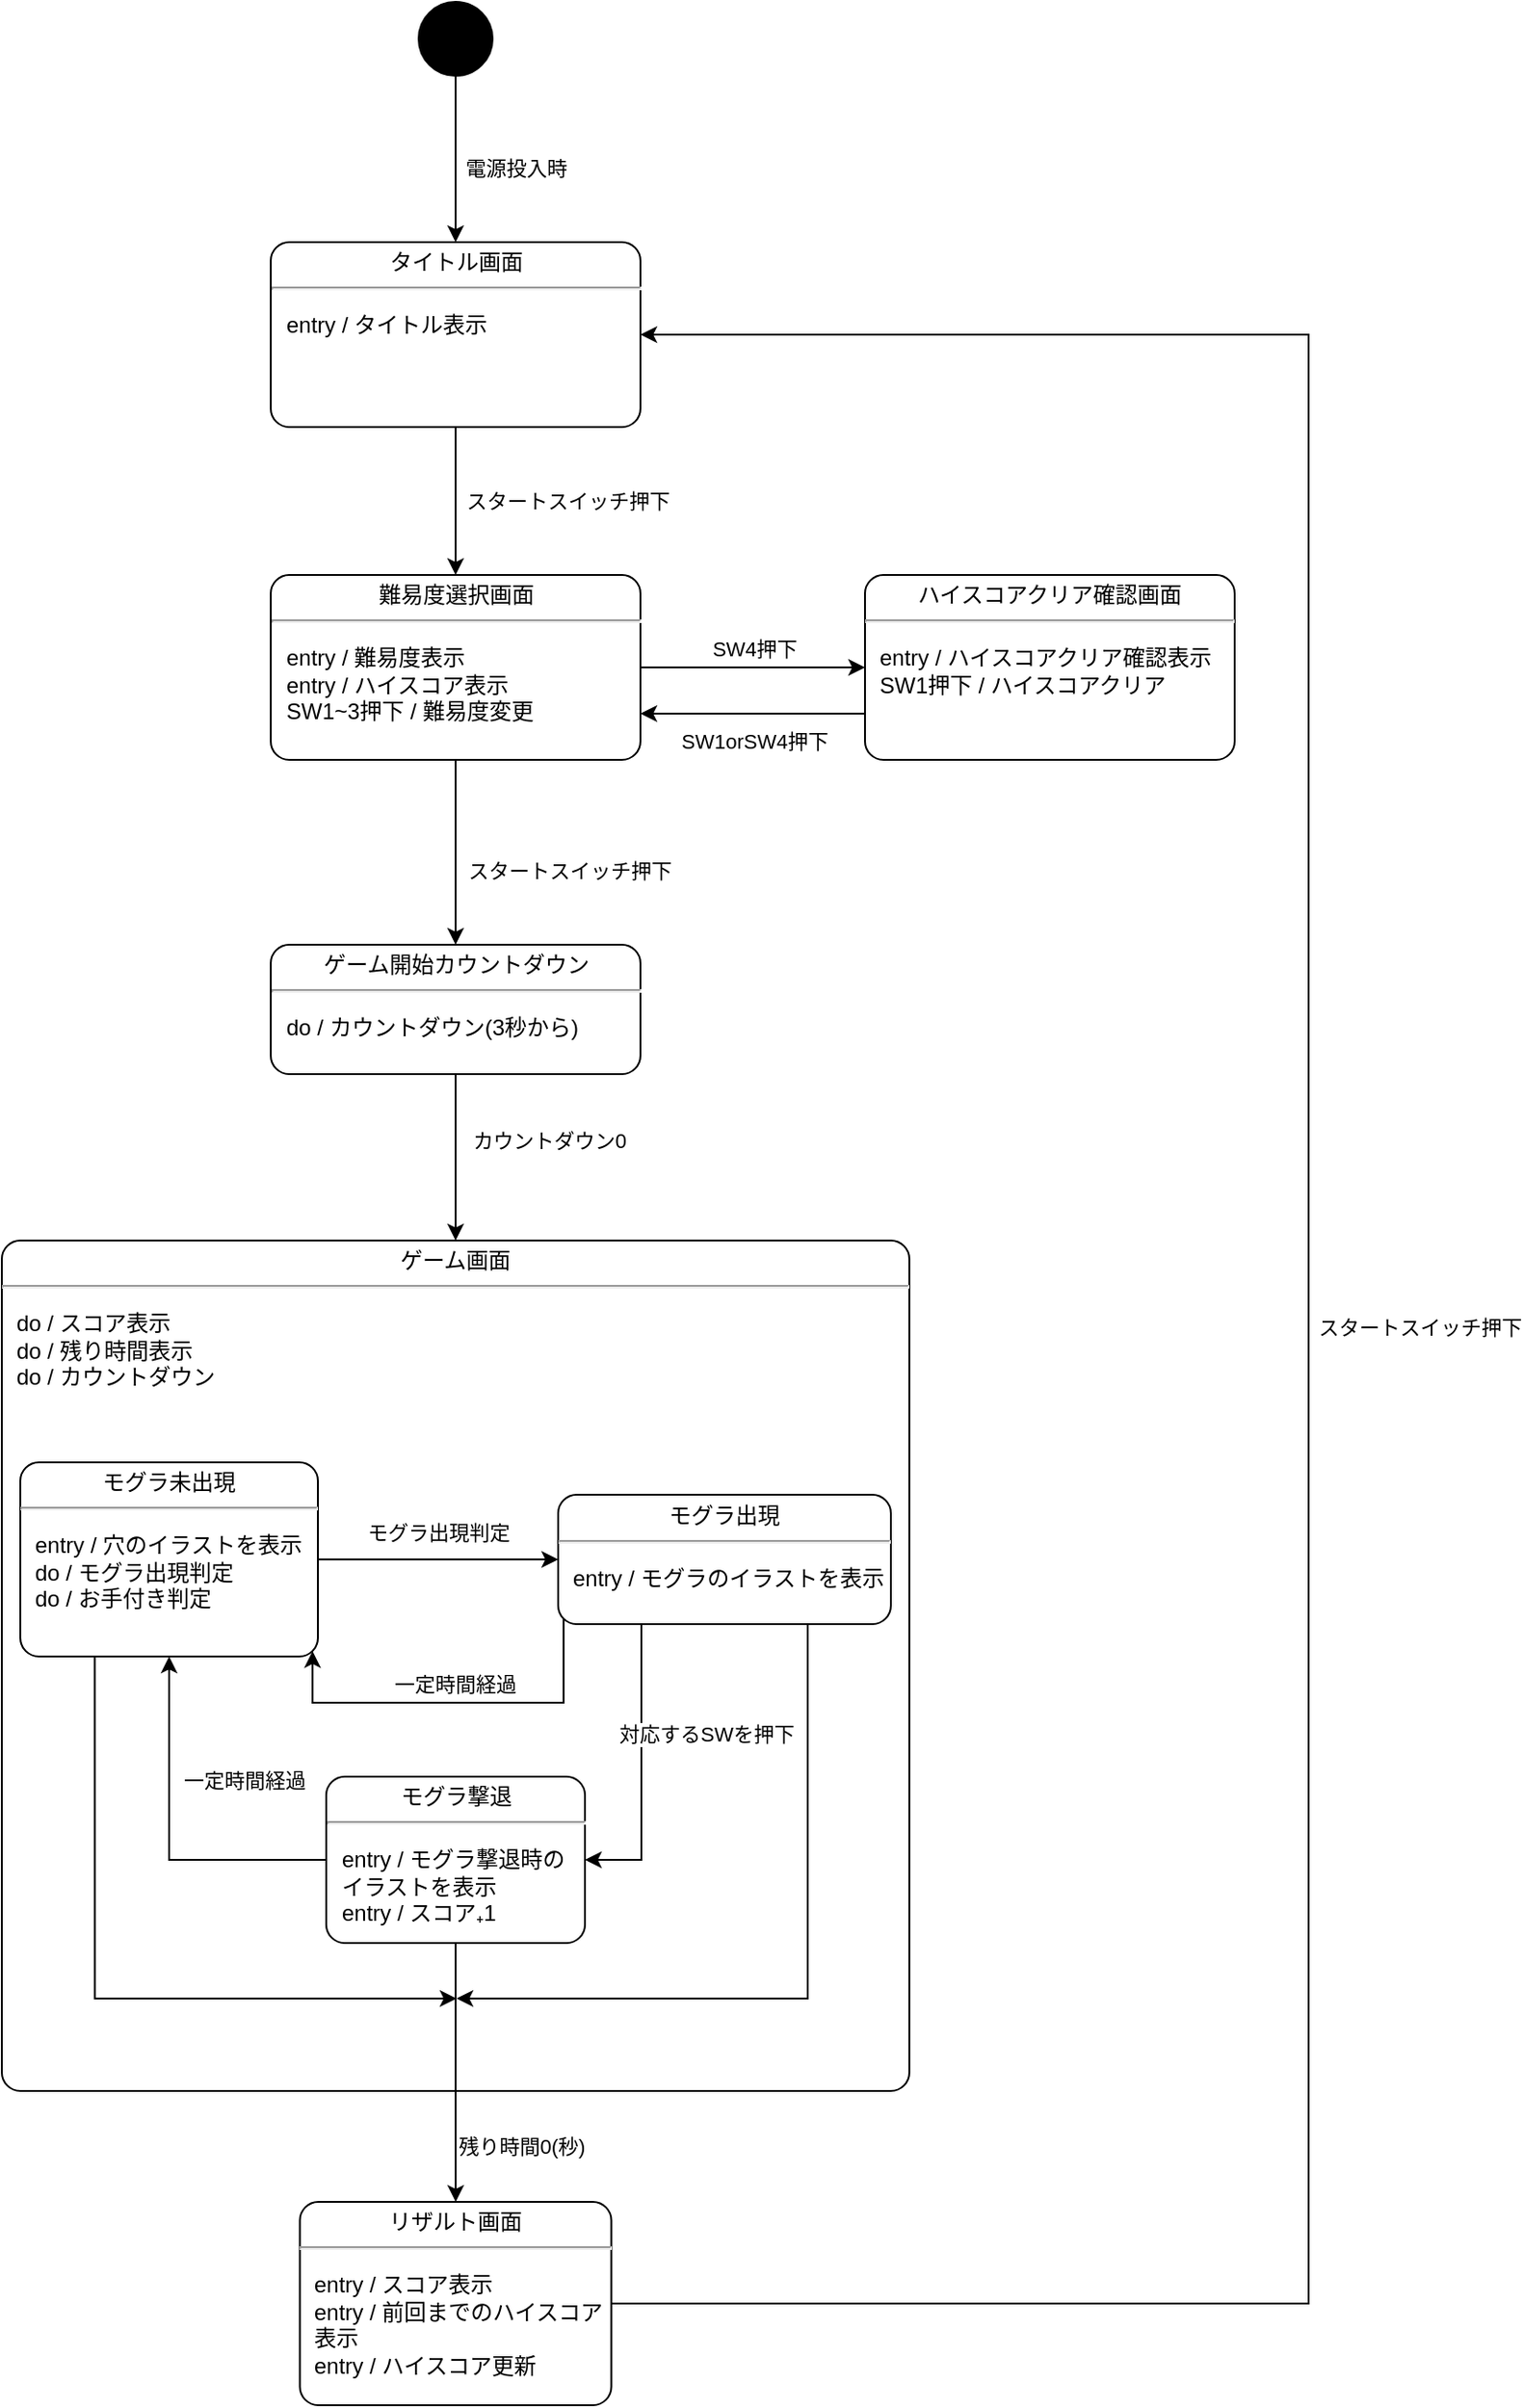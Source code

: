 <mxfile version="13.6.2" type="device"><diagram id="9jhHmS-K-Ppty5F0R6Vk" name="状態遷移図"><mxGraphModel dx="1008" dy="491" grid="1" gridSize="10" guides="1" tooltips="1" connect="1" arrows="1" fold="1" page="1" pageScale="1" pageWidth="827" pageHeight="1169" math="0" shadow="0"><root><mxCell id="0"/><mxCell id="1" parent="0"/><mxCell id="RLggWBjcqiP-W5vAbD1k-1" value="スタートスイッチ押下" style="edgeStyle=orthogonalEdgeStyle;rounded=0;orthogonalLoop=1;jettySize=auto;html=1;entryX=0.5;entryY=0;entryDx=0;entryDy=0;entryPerimeter=0;" parent="1" source="RLggWBjcqiP-W5vAbD1k-2" target="RLggWBjcqiP-W5vAbD1k-22" edge="1"><mxGeometry y="60" relative="1" as="geometry"><mxPoint as="offset"/><mxPoint x="167" y="310" as="targetPoint"/></mxGeometry></mxCell><mxCell id="RLggWBjcqiP-W5vAbD1k-2" value="&lt;p style=&quot;margin: 0px ; margin-top: 4px ; text-align: center&quot;&gt;タイトル画面&lt;/p&gt;&lt;hr&gt;&lt;p&gt;&lt;/p&gt;&lt;p style=&quot;margin: 0px ; margin-left: 8px ; text-align: left&quot;&gt;entry / タイトル表示&lt;/p&gt;&lt;p style=&quot;margin: 0px ; margin-left: 8px ; text-align: left&quot;&gt;&lt;br&gt;&lt;/p&gt;" style="shape=mxgraph.sysml.simpleState;html=1;overflow=fill;whiteSpace=wrap;align=center;" parent="1" vertex="1"><mxGeometry x="205.5" y="150" width="200" height="100" as="geometry"/></mxCell><mxCell id="RLggWBjcqiP-W5vAbD1k-3" value="&lt;p style=&quot;margin: 0px ; margin-top: 4px ; text-align: center&quot;&gt;ゲーム画面&lt;/p&gt;&lt;hr&gt;&lt;p&gt;&lt;/p&gt;&lt;p style=&quot;margin: 0px ; margin-left: 8px ; text-align: left&quot;&gt;do / スコア表示&lt;/p&gt;&lt;p style=&quot;margin: 0px ; margin-left: 8px ; text-align: left&quot;&gt;do / 残り時間表示&lt;/p&gt;&lt;p style=&quot;margin: 0px ; margin-left: 8px ; text-align: left&quot;&gt;do / カウントダウン&lt;br&gt;&lt;br&gt;&lt;/p&gt;" style="shape=mxgraph.sysml.simpleState;html=1;overflow=fill;whiteSpace=wrap;align=center;" parent="1" vertex="1"><mxGeometry x="60" y="690" width="491" height="460" as="geometry"/></mxCell><mxCell id="RLggWBjcqiP-W5vAbD1k-4" value="モグラ出現判定" style="edgeStyle=orthogonalEdgeStyle;rounded=0;orthogonalLoop=1;jettySize=auto;html=1;" parent="1" source="RLggWBjcqiP-W5vAbD1k-6" target="RLggWBjcqiP-W5vAbD1k-10" edge="1"><mxGeometry y="15" relative="1" as="geometry"><mxPoint as="offset"/></mxGeometry></mxCell><mxCell id="RLggWBjcqiP-W5vAbD1k-5" style="edgeStyle=orthogonalEdgeStyle;rounded=0;orthogonalLoop=1;jettySize=auto;html=1;exitX=0.25;exitY=1;exitDx=0;exitDy=0;exitPerimeter=0;" parent="1" source="RLggWBjcqiP-W5vAbD1k-6" edge="1"><mxGeometry relative="1" as="geometry"><mxPoint x="306" y="1100" as="targetPoint"/><Array as="points"><mxPoint x="110" y="1100"/><mxPoint x="306" y="1100"/></Array></mxGeometry></mxCell><mxCell id="RLggWBjcqiP-W5vAbD1k-6" value="&lt;p style=&quot;margin: 0px ; margin-top: 4px ; text-align: center&quot;&gt;モグラ未出現&lt;/p&gt;&lt;hr&gt;&lt;p&gt;&lt;/p&gt;&lt;p style=&quot;margin: 0px ; margin-left: 8px ; text-align: left&quot;&gt;entry / 穴のイラストを表示&lt;/p&gt;&lt;p style=&quot;margin: 0px ; margin-left: 8px ; text-align: left&quot;&gt;do / モグラ出現判定&lt;/p&gt;&lt;p style=&quot;margin: 0px ; margin-left: 8px ; text-align: left&quot;&gt;do / お手付き判定&lt;br&gt;&lt;br&gt;&lt;/p&gt;" style="shape=mxgraph.sysml.simpleState;html=1;overflow=fill;whiteSpace=wrap;align=center;" parent="1" vertex="1"><mxGeometry x="70" y="810" width="161" height="105" as="geometry"/></mxCell><mxCell id="RLggWBjcqiP-W5vAbD1k-7" value="対応するSWを押下" style="edgeStyle=orthogonalEdgeStyle;rounded=0;orthogonalLoop=1;jettySize=auto;html=1;entryX=1;entryY=0.5;entryDx=0;entryDy=0;entryPerimeter=0;exitX=0.25;exitY=1;exitDx=0;exitDy=0;exitPerimeter=0;" parent="1" source="RLggWBjcqiP-W5vAbD1k-10" target="RLggWBjcqiP-W5vAbD1k-13" edge="1"><mxGeometry x="-0.251" y="35" relative="1" as="geometry"><mxPoint as="offset"/></mxGeometry></mxCell><mxCell id="RLggWBjcqiP-W5vAbD1k-8" value="一定時間経過" style="edgeStyle=orthogonalEdgeStyle;rounded=0;orthogonalLoop=1;jettySize=auto;html=1;exitX=0;exitY=0;exitDx=2.9;exitDy=67.1;exitPerimeter=0;entryX=0;entryY=0;entryDx=158.1;entryDy=102.1;entryPerimeter=0;" parent="1" source="RLggWBjcqiP-W5vAbD1k-10" target="RLggWBjcqiP-W5vAbD1k-6" edge="1"><mxGeometry y="-10" relative="1" as="geometry"><Array as="points"><mxPoint x="364" y="940"/><mxPoint x="228" y="940"/></Array><mxPoint as="offset"/></mxGeometry></mxCell><mxCell id="RLggWBjcqiP-W5vAbD1k-9" value="残り時間0(秒)" style="edgeStyle=orthogonalEdgeStyle;rounded=0;orthogonalLoop=1;jettySize=auto;html=1;exitX=0.75;exitY=1;exitDx=0;exitDy=0;exitPerimeter=0;" parent="1" source="RLggWBjcqiP-W5vAbD1k-10" edge="1"><mxGeometry x="0.827" y="80" relative="1" as="geometry"><Array as="points"><mxPoint x="496" y="1100"/><mxPoint x="306" y="1100"/></Array><mxPoint x="1" as="offset"/><mxPoint x="306" y="1100" as="targetPoint"/></mxGeometry></mxCell><mxCell id="RLggWBjcqiP-W5vAbD1k-10" value="&lt;p style=&quot;margin: 0px ; margin-top: 4px ; text-align: center&quot;&gt;モグラ出現&lt;/p&gt;&lt;hr&gt;&lt;p&gt;&lt;/p&gt;&lt;p style=&quot;margin: 0px ; margin-left: 8px ; text-align: left&quot;&gt;entry / モグラのイラストを表示&lt;br&gt;&lt;/p&gt;" style="shape=mxgraph.sysml.simpleState;html=1;overflow=fill;whiteSpace=wrap;align=center;" parent="1" vertex="1"><mxGeometry x="361" y="827.5" width="180" height="70" as="geometry"/></mxCell><mxCell id="RLggWBjcqiP-W5vAbD1k-11" value="一定時間経過" style="edgeStyle=orthogonalEdgeStyle;rounded=0;orthogonalLoop=1;jettySize=auto;html=1;exitX=0;exitY=0.5;exitDx=0;exitDy=0;exitPerimeter=0;entryX=0.5;entryY=1;entryDx=0;entryDy=0;entryPerimeter=0;" parent="1" source="RLggWBjcqiP-W5vAbD1k-13" target="RLggWBjcqiP-W5vAbD1k-6" edge="1"><mxGeometry x="0.314" y="-40" relative="1" as="geometry"><mxPoint as="offset"/></mxGeometry></mxCell><mxCell id="RLggWBjcqiP-W5vAbD1k-12" value="" style="edgeStyle=orthogonalEdgeStyle;rounded=0;orthogonalLoop=1;jettySize=auto;html=1;" parent="1" source="RLggWBjcqiP-W5vAbD1k-13" target="RLggWBjcqiP-W5vAbD1k-17" edge="1"><mxGeometry relative="1" as="geometry"/></mxCell><mxCell id="RLggWBjcqiP-W5vAbD1k-13" value="&lt;p style=&quot;margin: 0px ; margin-top: 4px ; text-align: center&quot;&gt;モグラ撃退&lt;/p&gt;&lt;hr&gt;&lt;p&gt;&lt;/p&gt;&lt;p style=&quot;margin: 0px ; margin-left: 8px ; text-align: left&quot;&gt;entry / モグラ撃退時のイラストを表示&lt;br&gt;entry / スコア₊1&lt;br&gt;&lt;br&gt;&lt;/p&gt;" style="shape=mxgraph.sysml.simpleState;html=1;overflow=fill;whiteSpace=wrap;align=center;" parent="1" vertex="1"><mxGeometry x="235.5" y="980" width="140" height="90" as="geometry"/></mxCell><mxCell id="RLggWBjcqiP-W5vAbD1k-14" value="カウントダウン0" style="edgeStyle=orthogonalEdgeStyle;rounded=0;orthogonalLoop=1;jettySize=auto;html=1;" parent="1" source="RLggWBjcqiP-W5vAbD1k-15" target="RLggWBjcqiP-W5vAbD1k-3" edge="1"><mxGeometry x="-0.2" y="50" relative="1" as="geometry"><mxPoint as="offset"/></mxGeometry></mxCell><mxCell id="RLggWBjcqiP-W5vAbD1k-15" value="&lt;p style=&quot;margin: 0px ; margin-top: 4px ; text-align: center&quot;&gt;ゲーム開始カウントダウン&lt;/p&gt;&lt;hr&gt;&lt;p&gt;&lt;/p&gt;&lt;p style=&quot;margin: 0px ; margin-left: 8px ; text-align: left&quot;&gt;do / カウントダウン(3秒から)&lt;/p&gt;&lt;p style=&quot;margin: 0px ; margin-left: 8px ; text-align: left&quot;&gt;&lt;br&gt;&lt;/p&gt;" style="shape=mxgraph.sysml.simpleState;html=1;overflow=fill;whiteSpace=wrap;align=center;" parent="1" vertex="1"><mxGeometry x="205.5" y="530" width="200" height="70" as="geometry"/></mxCell><mxCell id="RLggWBjcqiP-W5vAbD1k-16" value="スタートスイッチ押下" style="edgeStyle=orthogonalEdgeStyle;rounded=0;orthogonalLoop=1;jettySize=auto;html=1;entryX=1;entryY=0.5;entryDx=0;entryDy=0;entryPerimeter=0;exitX=1;exitY=0.5;exitDx=0;exitDy=0;exitPerimeter=0;" parent="1" source="RLggWBjcqiP-W5vAbD1k-17" target="RLggWBjcqiP-W5vAbD1k-2" edge="1"><mxGeometry x="0.004" y="-60" relative="1" as="geometry"><Array as="points"><mxPoint x="767" y="1265"/><mxPoint x="767" y="200"/></Array><mxPoint as="offset"/><mxPoint x="405.5" y="530" as="targetPoint"/></mxGeometry></mxCell><mxCell id="RLggWBjcqiP-W5vAbD1k-17" value="&lt;p style=&quot;margin: 0px ; margin-top: 4px ; text-align: center&quot;&gt;リザルト画面&lt;/p&gt;&lt;hr&gt;&lt;p&gt;&lt;/p&gt;&lt;p style=&quot;margin: 0px ; margin-left: 8px ; text-align: left&quot;&gt;entry / スコア表示&lt;/p&gt;&lt;p style=&quot;margin: 0px ; margin-left: 8px ; text-align: left&quot;&gt;entry / 前回までのハイスコア表示&lt;/p&gt;&lt;p style=&quot;margin: 0px ; margin-left: 8px ; text-align: left&quot;&gt;entry / ハイスコア更新&lt;/p&gt;&lt;p style=&quot;margin: 0px ; margin-left: 8px ; text-align: left&quot;&gt;&lt;br&gt;&lt;/p&gt;" style="shape=mxgraph.sysml.simpleState;html=1;overflow=fill;whiteSpace=wrap;align=center;" parent="1" vertex="1"><mxGeometry x="221.25" y="1210" width="168.5" height="110" as="geometry"/></mxCell><mxCell id="RLggWBjcqiP-W5vAbD1k-18" value="電源投入時" style="edgeStyle=orthogonalEdgeStyle;rounded=0;orthogonalLoop=1;jettySize=auto;html=1;entryX=0.5;entryY=0;entryDx=0;entryDy=0;entryPerimeter=0;" parent="1" source="RLggWBjcqiP-W5vAbD1k-19" target="RLggWBjcqiP-W5vAbD1k-2" edge="1"><mxGeometry x="0.111" y="32" relative="1" as="geometry"><mxPoint as="offset"/></mxGeometry></mxCell><mxCell id="RLggWBjcqiP-W5vAbD1k-19" value="" style="shape=ellipse;html=1;fillColor=#000000;fontSize=18;fontColor=#ffffff;" parent="1" vertex="1"><mxGeometry x="285.5" y="20" width="40" height="40" as="geometry"/></mxCell><mxCell id="RLggWBjcqiP-W5vAbD1k-20" value="スタートスイッチ押下" style="edgeStyle=orthogonalEdgeStyle;rounded=0;orthogonalLoop=1;jettySize=auto;html=1;exitX=0.5;exitY=1;exitDx=0;exitDy=0;exitPerimeter=0;entryX=0.5;entryY=0;entryDx=0;entryDy=0;entryPerimeter=0;startArrow=none;startFill=0;" parent="1" source="RLggWBjcqiP-W5vAbD1k-22" target="RLggWBjcqiP-W5vAbD1k-15" edge="1"><mxGeometry x="0.2" y="61" relative="1" as="geometry"><mxPoint as="offset"/></mxGeometry></mxCell><mxCell id="RLggWBjcqiP-W5vAbD1k-21" value="SW4押下" style="edgeStyle=orthogonalEdgeStyle;rounded=0;orthogonalLoop=1;jettySize=auto;html=1;startArrow=none;startFill=0;" parent="1" source="RLggWBjcqiP-W5vAbD1k-22" target="RLggWBjcqiP-W5vAbD1k-24" edge="1"><mxGeometry x="0.012" y="10" relative="1" as="geometry"><mxPoint as="offset"/></mxGeometry></mxCell><mxCell id="RLggWBjcqiP-W5vAbD1k-22" value="&lt;p style=&quot;margin: 0px ; margin-top: 4px ; text-align: center&quot;&gt;難易度選択画面&lt;/p&gt;&lt;hr&gt;&lt;p&gt;&lt;/p&gt;&lt;p style=&quot;margin: 0px ; margin-left: 8px ; text-align: left&quot;&gt;entry / 難易度表示&lt;/p&gt;&lt;p style=&quot;margin: 0px ; margin-left: 8px ; text-align: left&quot;&gt;&lt;span&gt;entry / ハイスコア表示&lt;/span&gt;&lt;br&gt;&lt;/p&gt;&lt;p style=&quot;margin: 0px ; margin-left: 8px ; text-align: left&quot;&gt;SW1~3押下 / 難易度変更&lt;/p&gt;" style="shape=mxgraph.sysml.simpleState;html=1;overflow=fill;whiteSpace=wrap;align=center;" parent="1" vertex="1"><mxGeometry x="205.5" y="330" width="200" height="100" as="geometry"/></mxCell><mxCell id="RLggWBjcqiP-W5vAbD1k-23" value="SW1orSW4押下" style="edgeStyle=orthogonalEdgeStyle;rounded=0;orthogonalLoop=1;jettySize=auto;html=1;exitX=0;exitY=0.75;exitDx=0;exitDy=0;exitPerimeter=0;entryX=1;entryY=0.75;entryDx=0;entryDy=0;entryPerimeter=0;startArrow=none;startFill=0;" parent="1" source="RLggWBjcqiP-W5vAbD1k-24" target="RLggWBjcqiP-W5vAbD1k-22" edge="1"><mxGeometry x="-0.012" y="15" relative="1" as="geometry"><Array as="points"><mxPoint x="467" y="405"/><mxPoint x="467" y="405"/></Array><mxPoint as="offset"/></mxGeometry></mxCell><mxCell id="RLggWBjcqiP-W5vAbD1k-24" value="&lt;p style=&quot;margin: 0px ; margin-top: 4px ; text-align: center&quot;&gt;ハイスコアクリア確認画面&lt;/p&gt;&lt;hr&gt;&lt;p&gt;&lt;/p&gt;&lt;p style=&quot;margin: 0px ; margin-left: 8px ; text-align: left&quot;&gt;entry / ハイスコアクリア確認表示&lt;/p&gt;&lt;p style=&quot;margin: 0px ; margin-left: 8px ; text-align: left&quot;&gt;SW1押下 / ハイスコアクリア&lt;/p&gt;" style="shape=mxgraph.sysml.simpleState;html=1;overflow=fill;whiteSpace=wrap;align=center;" parent="1" vertex="1"><mxGeometry x="527" y="330" width="200" height="100" as="geometry"/></mxCell></root></mxGraphModel></diagram></mxfile>
